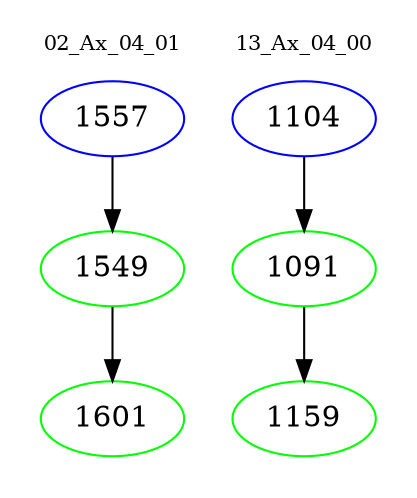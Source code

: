 digraph{
subgraph cluster_0 {
color = white
label = "02_Ax_04_01";
fontsize=10;
T0_1557 [label="1557", color="blue"]
T0_1557 -> T0_1549 [color="black"]
T0_1549 [label="1549", color="green"]
T0_1549 -> T0_1601 [color="black"]
T0_1601 [label="1601", color="green"]
}
subgraph cluster_1 {
color = white
label = "13_Ax_04_00";
fontsize=10;
T1_1104 [label="1104", color="blue"]
T1_1104 -> T1_1091 [color="black"]
T1_1091 [label="1091", color="green"]
T1_1091 -> T1_1159 [color="black"]
T1_1159 [label="1159", color="green"]
}
}
